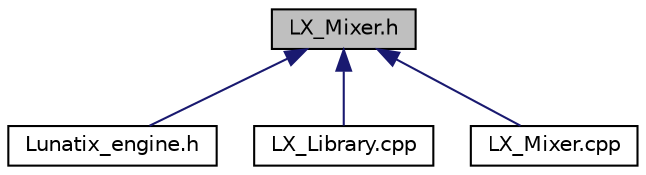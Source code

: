 digraph "LX_Mixer.h"
{
  edge [fontname="Helvetica",fontsize="10",labelfontname="Helvetica",labelfontsize="10"];
  node [fontname="Helvetica",fontsize="10",shape=record];
  Node1 [label="LX_Mixer.h",height=0.2,width=0.4,color="black", fillcolor="grey75", style="filled" fontcolor="black"];
  Node1 -> Node2 [dir="back",color="midnightblue",fontsize="10",style="solid",fontname="Helvetica"];
  Node2 [label="Lunatix_engine.h",height=0.2,width=0.4,color="black", fillcolor="white", style="filled",URL="$_lunatix__engine_8h.html",tooltip="The Lunatix engine header. "];
  Node1 -> Node3 [dir="back",color="midnightblue",fontsize="10",style="solid",fontname="Helvetica"];
  Node3 [label="LX_Library.cpp",height=0.2,width=0.4,color="black", fillcolor="white", style="filled",URL="$_l_x___library_8cpp.html",tooltip="The LX_Library file. "];
  Node1 -> Node4 [dir="back",color="midnightblue",fontsize="10",style="solid",fontname="Helvetica"];
  Node4 [label="LX_Mixer.cpp",height=0.2,width=0.4,color="black", fillcolor="white", style="filled",URL="$_l_x___mixer_8cpp.html",tooltip="The mixer library. "];
}
